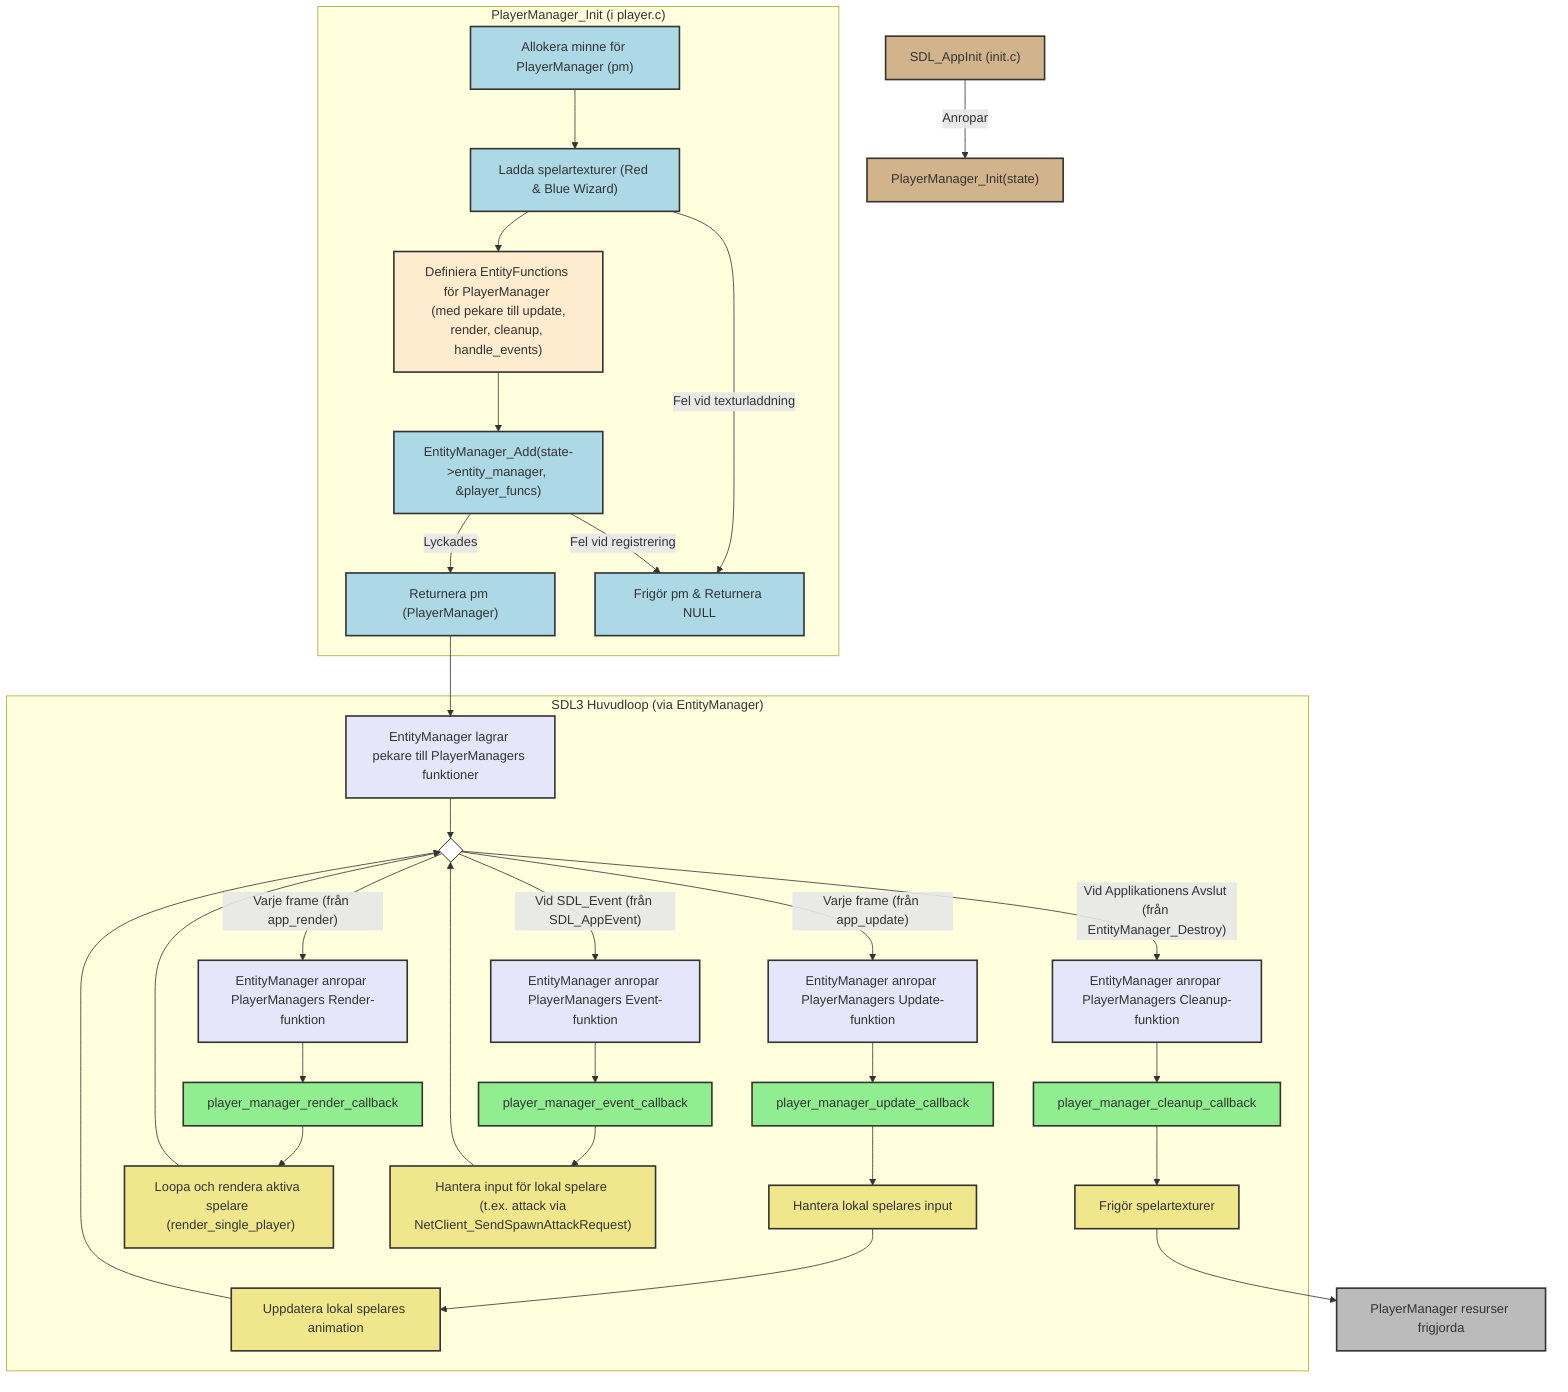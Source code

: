 ---
config:
  theme: mc
---
graph TD
    A["SDL_AppInit (init.c)"] -- Anropar --> B["PlayerManager_Init(state)"];
    subgraph "PlayerManager_Init (i player.c)"
        direction TB
        B1["Allokera minne för PlayerManager (pm)"]
        B1 --> B2["Ladda spelartexturer (Red & Blue Wizard)"]
        B2 --> B3["Definiera EntityFunctions för PlayerManager \n (med pekare till update, render, cleanup, handle_events)"]
        B3 --> B4["EntityManager_Add(state->entity_manager, &player_funcs)"]
        B4 -- Lyckades --> B_OUT["Returnera pm (PlayerManager)"]
        B2 -- "Fel vid texturladdning" --> B_FAIL["Frigör pm & Returnera NULL"]
        B4 -- "Fel vid registrering" --> B_FAIL
    end
    B_OUT --> EM_Stored["EntityManager lagrar pekare till PlayerManagers funktioner"]
    subgraph "SDL3 Huvudloop (via EntityManager)"
        direction TB
        EM_Stored --> LoopStart{" "}
        LoopStart -- "Varje frame (från app_update)" --> UpdateCall["EntityManager anropar PlayerManagers Update-funktion"];
        UpdateCall --> CB_Update["player_manager_update_callback"];
        CB_Update --> Logic1["Hantera lokal spelares input"];
        Logic1 --> Logic2["Uppdatera lokal spelares animation"];
        Logic2 --> LoopStart;
        LoopStart -- "Varje frame (från app_render)" --> RenderCall["EntityManager anropar PlayerManagers Render-funktion"];
        RenderCall --> CB_Render["player_manager_render_callback"];
        CB_Render --> RenderLogic["Loopa och rendera aktiva spelare \n (render_single_player)"];
        RenderLogic --> LoopStart;
        LoopStart -- "Vid SDL_Event (från SDL_AppEvent)" --> EventCall["EntityManager anropar PlayerManagers Event-funktion"];
        EventCall --> CB_Event["player_manager_event_callback"];
        CB_Event --> EventLogic["Hantera input för lokal spelare \n (t.ex. attack via NetClient_SendSpawnAttackRequest)"];
        EventLogic --> LoopStart;
        LoopStart -- "Vid Applikationens Avslut (från EntityManager_Destroy)" --> CleanupCall["EntityManager anropar PlayerManagers Cleanup-funktion"];
        CleanupCall --> CB_Cleanup["player_manager_cleanup_callback"];
        CB_Cleanup --> CleanupLogic["Frigör spelartexturer"];
    end
    CleanupLogic --> EndApp["PlayerManager resurser frigjorda"];
    classDef initcall fill:#D2B48C,stroke:#333,stroke-width:2px;
    classDef managerInit fill:#ADD8E6,stroke:#333,stroke-width:2px;
    classDef entityFuncDef fill:#FFEBCD,stroke:#333,stroke-width:2px;
    classDef entityManagerAction fill:#E6E6FA,stroke:#333,stroke-width:2px;
    classDef playerCallback fill:#90EE90,stroke:#333,stroke-width:2px;
    classDef playerLogic fill:#F0E68C,stroke:#333,stroke-width:2px;
    classDef loopPoint fill:#FFFFFF,stroke:#000000,stroke-width:1px;
    classDef final fill:#bbb,stroke:#333,stroke-width:2px,color:#333;
    class A,B initcall;
    class B1,B2,B4,B_OUT,B_FAIL managerInit;
    class B3 entityFuncDef;
    class EM_Stored,UpdateCall,RenderCall,EventCall,CleanupCall entityManagerAction;
    class CB_Update,CB_Render,CB_Event,CB_Cleanup playerCallback;
    class Logic1,Logic2,RenderLogic,EventLogic,CleanupLogic playerLogic;
    class LoopStart loopPoint;
    class EndApp final;